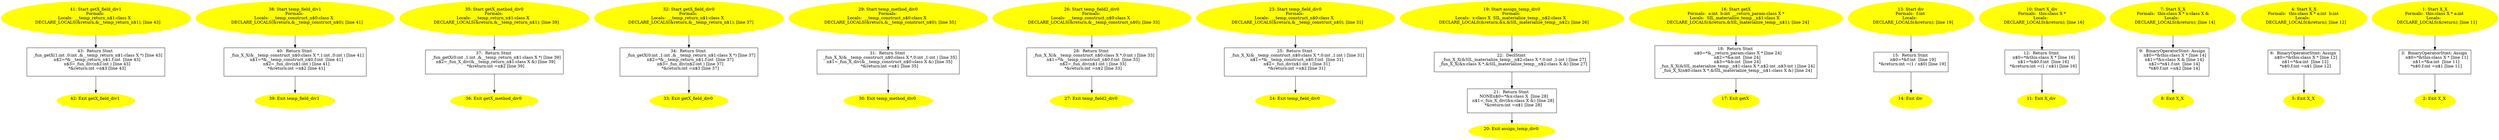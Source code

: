 /* @generated */
digraph iCFG {
43 [label="43:  Return Stmt \n   _fun_getX(1:int ,0:int ,&__temp_return_n$1:class X *) [line 43]\n  n$2=*&__temp_return_n$1.f:int  [line 43]\n  n$3=_fun_div(n$2:int ) [line 43]\n  *&return:int =n$3 [line 43]\n " shape="box"]
	

	 43 -> 42 ;
42 [label="42: Exit getX_field_div1 \n  " color=yellow style=filled]
	

41 [label="41: Start getX_field_div1\nFormals: \nLocals:  __temp_return_n$1:class X  \n   DECLARE_LOCALS(&return,&__temp_return_n$1); [line 43]\n " color=yellow style=filled]
	

	 41 -> 43 ;
40 [label="40:  Return Stmt \n   _fun_X_X(&__temp_construct_n$0:class X *,1:int ,0:int ) [line 41]\n  n$1=*&__temp_construct_n$0.f:int  [line 41]\n  n$2=_fun_div(n$1:int ) [line 41]\n  *&return:int =n$2 [line 41]\n " shape="box"]
	

	 40 -> 39 ;
39 [label="39: Exit temp_field_div1 \n  " color=yellow style=filled]
	

38 [label="38: Start temp_field_div1\nFormals: \nLocals:  __temp_construct_n$0:class X  \n   DECLARE_LOCALS(&return,&__temp_construct_n$0); [line 41]\n " color=yellow style=filled]
	

	 38 -> 40 ;
37 [label="37:  Return Stmt \n   _fun_getX(0:int ,1:int ,&__temp_return_n$1:class X *) [line 39]\n  n$2=_fun_X_div(&__temp_return_n$1:class X &) [line 39]\n  *&return:int =n$2 [line 39]\n " shape="box"]
	

	 37 -> 36 ;
36 [label="36: Exit getX_method_div0 \n  " color=yellow style=filled]
	

35 [label="35: Start getX_method_div0\nFormals: \nLocals:  __temp_return_n$1:class X  \n   DECLARE_LOCALS(&return,&__temp_return_n$1); [line 39]\n " color=yellow style=filled]
	

	 35 -> 37 ;
34 [label="34:  Return Stmt \n   _fun_getX(0:int ,1:int ,&__temp_return_n$1:class X *) [line 37]\n  n$2=*&__temp_return_n$1.f:int  [line 37]\n  n$3=_fun_div(n$2:int ) [line 37]\n  *&return:int =n$3 [line 37]\n " shape="box"]
	

	 34 -> 33 ;
33 [label="33: Exit getX_field_div0 \n  " color=yellow style=filled]
	

32 [label="32: Start getX_field_div0\nFormals: \nLocals:  __temp_return_n$1:class X  \n   DECLARE_LOCALS(&return,&__temp_return_n$1); [line 37]\n " color=yellow style=filled]
	

	 32 -> 34 ;
31 [label="31:  Return Stmt \n   _fun_X_X(&__temp_construct_n$0:class X *,0:int ,1:int ) [line 35]\n  n$1=_fun_X_div(&__temp_construct_n$0:class X &) [line 35]\n  *&return:int =n$1 [line 35]\n " shape="box"]
	

	 31 -> 30 ;
30 [label="30: Exit temp_method_div0 \n  " color=yellow style=filled]
	

29 [label="29: Start temp_method_div0\nFormals: \nLocals:  __temp_construct_n$0:class X  \n   DECLARE_LOCALS(&return,&__temp_construct_n$0); [line 35]\n " color=yellow style=filled]
	

	 29 -> 31 ;
28 [label="28:  Return Stmt \n   _fun_X_X(&__temp_construct_n$0:class X *,0:int ) [line 33]\n  n$1=*&__temp_construct_n$0.f:int  [line 33]\n  n$2=_fun_div(n$1:int ) [line 33]\n  *&return:int =n$2 [line 33]\n " shape="box"]
	

	 28 -> 27 ;
27 [label="27: Exit temp_field2_div0 \n  " color=yellow style=filled]
	

26 [label="26: Start temp_field2_div0\nFormals: \nLocals:  __temp_construct_n$0:class X  \n   DECLARE_LOCALS(&return,&__temp_construct_n$0); [line 33]\n " color=yellow style=filled]
	

	 26 -> 28 ;
25 [label="25:  Return Stmt \n   _fun_X_X(&__temp_construct_n$0:class X *,0:int ,1:int ) [line 31]\n  n$1=*&__temp_construct_n$0.f:int  [line 31]\n  n$2=_fun_div(n$1:int ) [line 31]\n  *&return:int =n$2 [line 31]\n " shape="box"]
	

	 25 -> 24 ;
24 [label="24: Exit temp_field_div0 \n  " color=yellow style=filled]
	

23 [label="23: Start temp_field_div0\nFormals: \nLocals:  __temp_construct_n$0:class X  \n   DECLARE_LOCALS(&return,&__temp_construct_n$0); [line 31]\n " color=yellow style=filled]
	

	 23 -> 25 ;
22 [label="22:  DeclStmt \n   _fun_X_X(&SIL_materialize_temp__n$2:class X *,0:int ,1:int ) [line 27]\n  _fun_X_X(&x:class X *,&SIL_materialize_temp__n$2:class X &) [line 27]\n " shape="box"]
	

	 22 -> 21 ;
21 [label="21:  Return Stmt \n   NONEn$0=*&x:class X  [line 28]\n  n$1=_fun_X_div(&x:class X &) [line 28]\n  *&return:int =n$1 [line 28]\n " shape="box"]
	

	 21 -> 20 ;
20 [label="20: Exit assign_temp_div0 \n  " color=yellow style=filled]
	

19 [label="19: Start assign_temp_div0\nFormals: \nLocals:  x:class X  SIL_materialize_temp__n$2:class X  \n   DECLARE_LOCALS(&return,&x,&SIL_materialize_temp__n$2); [line 26]\n " color=yellow style=filled]
	

	 19 -> 22 ;
18 [label="18:  Return Stmt \n   n$0=*&__return_param:class X * [line 24]\n  n$2=*&a:int  [line 24]\n  n$3=*&b:int  [line 24]\n  _fun_X_X(&SIL_materialize_temp__n$1:class X *,n$2:int ,n$3:int ) [line 24]\n  _fun_X_X(n$0:class X *,&SIL_materialize_temp__n$1:class X &) [line 24]\n " shape="box"]
	

	 18 -> 17 ;
17 [label="17: Exit getX \n  " color=yellow style=filled]
	

16 [label="16: Start getX\nFormals:  a:int  b:int  __return_param:class X *\nLocals:  SIL_materialize_temp__n$1:class X  \n   DECLARE_LOCALS(&return,&SIL_materialize_temp__n$1); [line 24]\n " color=yellow style=filled]
	

	 16 -> 18 ;
15 [label="15:  Return Stmt \n   n$0=*&f:int  [line 19]\n  *&return:int =(1 / n$0) [line 19]\n " shape="box"]
	

	 15 -> 14 ;
14 [label="14: Exit div \n  " color=yellow style=filled]
	

13 [label="13: Start div\nFormals:  f:int \nLocals:  \n   DECLARE_LOCALS(&return); [line 19]\n " color=yellow style=filled]
	

	 13 -> 15 ;
12 [label="12:  Return Stmt \n   n$0=*&this:class X * [line 16]\n  n$1=*n$0.f:int  [line 16]\n  *&return:int =(1 / n$1) [line 16]\n " shape="box"]
	

	 12 -> 11 ;
11 [label="11: Exit X_div \n  " color=yellow style=filled]
	

10 [label="10: Start X_div\nFormals:  this:class X *\nLocals:  \n   DECLARE_LOCALS(&return); [line 16]\n " color=yellow style=filled]
	

	 10 -> 12 ;
9 [label="9:  BinaryOperatorStmt: Assign \n   n$0=*&this:class X * [line 14]\n  n$1=*&x:class X & [line 14]\n  n$2=*n$1.f:int  [line 14]\n  *n$0.f:int =n$2 [line 14]\n " shape="box"]
	

	 9 -> 8 ;
8 [label="8: Exit X_X \n  " color=yellow style=filled]
	

7 [label="7: Start X_X\nFormals:  this:class X * x:class X &\nLocals:  \n   DECLARE_LOCALS(&return); [line 14]\n " color=yellow style=filled]
	

	 7 -> 9 ;
6 [label="6:  BinaryOperatorStmt: Assign \n   n$0=*&this:class X * [line 12]\n  n$1=*&a:int  [line 12]\n  *n$0.f:int =n$1 [line 12]\n " shape="box"]
	

	 6 -> 5 ;
5 [label="5: Exit X_X \n  " color=yellow style=filled]
	

4 [label="4: Start X_X\nFormals:  this:class X * a:int  b:int \nLocals:  \n   DECLARE_LOCALS(&return); [line 12]\n " color=yellow style=filled]
	

	 4 -> 6 ;
3 [label="3:  BinaryOperatorStmt: Assign \n   n$0=*&this:class X * [line 11]\n  n$1=*&a:int  [line 11]\n  *n$0.f:int =n$1 [line 11]\n " shape="box"]
	

	 3 -> 2 ;
2 [label="2: Exit X_X \n  " color=yellow style=filled]
	

1 [label="1: Start X_X\nFormals:  this:class X * a:int \nLocals:  \n   DECLARE_LOCALS(&return); [line 11]\n " color=yellow style=filled]
	

	 1 -> 3 ;
}
